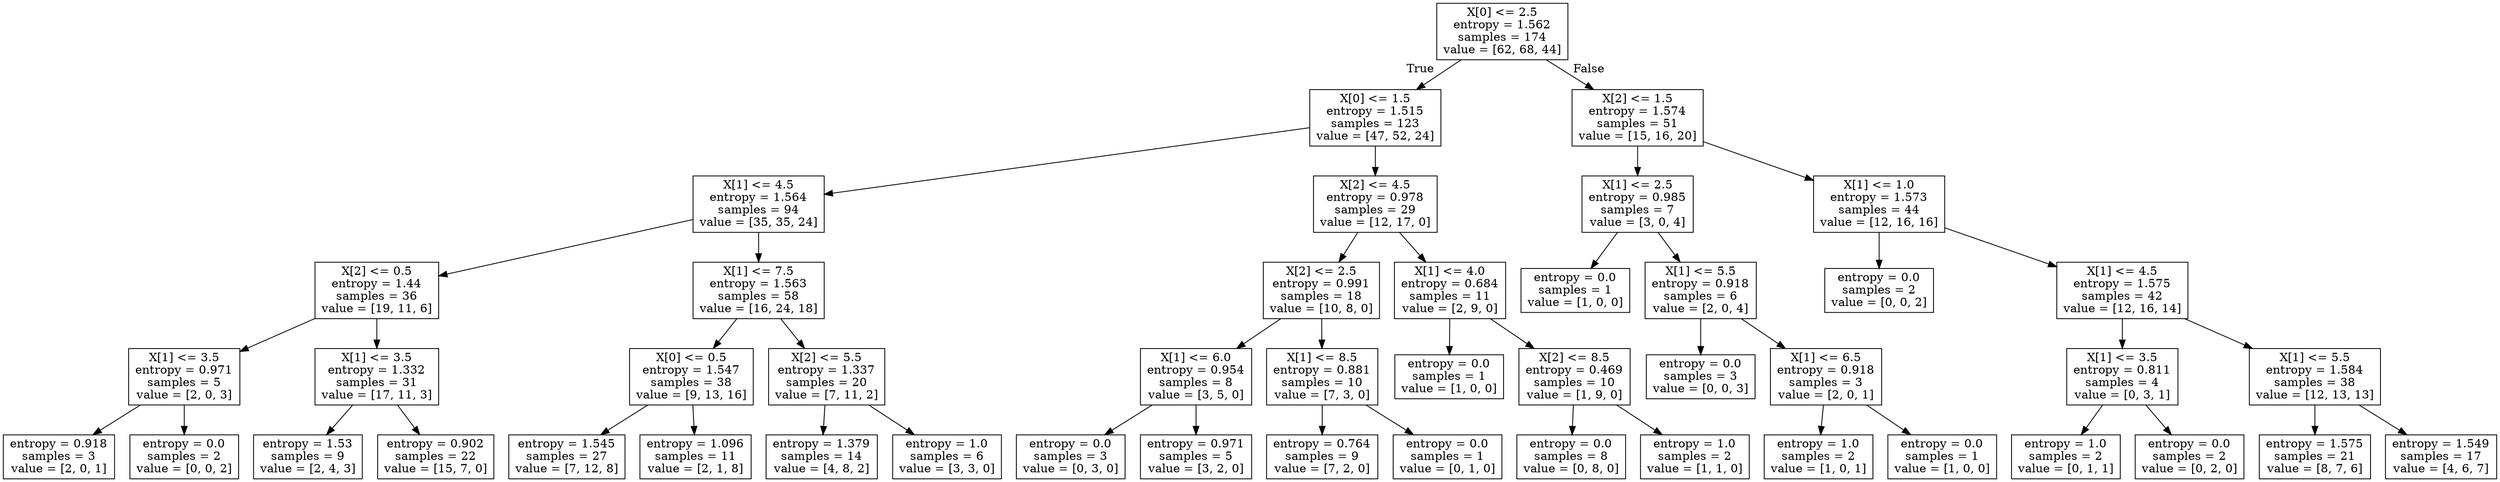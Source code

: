 digraph Tree {
node [shape=box] ;
0 [label="X[0] <= 2.5\nentropy = 1.562\nsamples = 174\nvalue = [62, 68, 44]"] ;
1 [label="X[0] <= 1.5\nentropy = 1.515\nsamples = 123\nvalue = [47, 52, 24]"] ;
0 -> 1 [labeldistance=2.5, labelangle=45, headlabel="True"] ;
2 [label="X[1] <= 4.5\nentropy = 1.564\nsamples = 94\nvalue = [35, 35, 24]"] ;
1 -> 2 ;
3 [label="X[2] <= 0.5\nentropy = 1.44\nsamples = 36\nvalue = [19, 11, 6]"] ;
2 -> 3 ;
4 [label="X[1] <= 3.5\nentropy = 0.971\nsamples = 5\nvalue = [2, 0, 3]"] ;
3 -> 4 ;
5 [label="entropy = 0.918\nsamples = 3\nvalue = [2, 0, 1]"] ;
4 -> 5 ;
6 [label="entropy = 0.0\nsamples = 2\nvalue = [0, 0, 2]"] ;
4 -> 6 ;
7 [label="X[1] <= 3.5\nentropy = 1.332\nsamples = 31\nvalue = [17, 11, 3]"] ;
3 -> 7 ;
8 [label="entropy = 1.53\nsamples = 9\nvalue = [2, 4, 3]"] ;
7 -> 8 ;
9 [label="entropy = 0.902\nsamples = 22\nvalue = [15, 7, 0]"] ;
7 -> 9 ;
10 [label="X[1] <= 7.5\nentropy = 1.563\nsamples = 58\nvalue = [16, 24, 18]"] ;
2 -> 10 ;
11 [label="X[0] <= 0.5\nentropy = 1.547\nsamples = 38\nvalue = [9, 13, 16]"] ;
10 -> 11 ;
12 [label="entropy = 1.545\nsamples = 27\nvalue = [7, 12, 8]"] ;
11 -> 12 ;
13 [label="entropy = 1.096\nsamples = 11\nvalue = [2, 1, 8]"] ;
11 -> 13 ;
14 [label="X[2] <= 5.5\nentropy = 1.337\nsamples = 20\nvalue = [7, 11, 2]"] ;
10 -> 14 ;
15 [label="entropy = 1.379\nsamples = 14\nvalue = [4, 8, 2]"] ;
14 -> 15 ;
16 [label="entropy = 1.0\nsamples = 6\nvalue = [3, 3, 0]"] ;
14 -> 16 ;
17 [label="X[2] <= 4.5\nentropy = 0.978\nsamples = 29\nvalue = [12, 17, 0]"] ;
1 -> 17 ;
18 [label="X[2] <= 2.5\nentropy = 0.991\nsamples = 18\nvalue = [10, 8, 0]"] ;
17 -> 18 ;
19 [label="X[1] <= 6.0\nentropy = 0.954\nsamples = 8\nvalue = [3, 5, 0]"] ;
18 -> 19 ;
20 [label="entropy = 0.0\nsamples = 3\nvalue = [0, 3, 0]"] ;
19 -> 20 ;
21 [label="entropy = 0.971\nsamples = 5\nvalue = [3, 2, 0]"] ;
19 -> 21 ;
22 [label="X[1] <= 8.5\nentropy = 0.881\nsamples = 10\nvalue = [7, 3, 0]"] ;
18 -> 22 ;
23 [label="entropy = 0.764\nsamples = 9\nvalue = [7, 2, 0]"] ;
22 -> 23 ;
24 [label="entropy = 0.0\nsamples = 1\nvalue = [0, 1, 0]"] ;
22 -> 24 ;
25 [label="X[1] <= 4.0\nentropy = 0.684\nsamples = 11\nvalue = [2, 9, 0]"] ;
17 -> 25 ;
26 [label="entropy = 0.0\nsamples = 1\nvalue = [1, 0, 0]"] ;
25 -> 26 ;
27 [label="X[2] <= 8.5\nentropy = 0.469\nsamples = 10\nvalue = [1, 9, 0]"] ;
25 -> 27 ;
28 [label="entropy = 0.0\nsamples = 8\nvalue = [0, 8, 0]"] ;
27 -> 28 ;
29 [label="entropy = 1.0\nsamples = 2\nvalue = [1, 1, 0]"] ;
27 -> 29 ;
30 [label="X[2] <= 1.5\nentropy = 1.574\nsamples = 51\nvalue = [15, 16, 20]"] ;
0 -> 30 [labeldistance=2.5, labelangle=-45, headlabel="False"] ;
31 [label="X[1] <= 2.5\nentropy = 0.985\nsamples = 7\nvalue = [3, 0, 4]"] ;
30 -> 31 ;
32 [label="entropy = 0.0\nsamples = 1\nvalue = [1, 0, 0]"] ;
31 -> 32 ;
33 [label="X[1] <= 5.5\nentropy = 0.918\nsamples = 6\nvalue = [2, 0, 4]"] ;
31 -> 33 ;
34 [label="entropy = 0.0\nsamples = 3\nvalue = [0, 0, 3]"] ;
33 -> 34 ;
35 [label="X[1] <= 6.5\nentropy = 0.918\nsamples = 3\nvalue = [2, 0, 1]"] ;
33 -> 35 ;
36 [label="entropy = 1.0\nsamples = 2\nvalue = [1, 0, 1]"] ;
35 -> 36 ;
37 [label="entropy = 0.0\nsamples = 1\nvalue = [1, 0, 0]"] ;
35 -> 37 ;
38 [label="X[1] <= 1.0\nentropy = 1.573\nsamples = 44\nvalue = [12, 16, 16]"] ;
30 -> 38 ;
39 [label="entropy = 0.0\nsamples = 2\nvalue = [0, 0, 2]"] ;
38 -> 39 ;
40 [label="X[1] <= 4.5\nentropy = 1.575\nsamples = 42\nvalue = [12, 16, 14]"] ;
38 -> 40 ;
41 [label="X[1] <= 3.5\nentropy = 0.811\nsamples = 4\nvalue = [0, 3, 1]"] ;
40 -> 41 ;
42 [label="entropy = 1.0\nsamples = 2\nvalue = [0, 1, 1]"] ;
41 -> 42 ;
43 [label="entropy = 0.0\nsamples = 2\nvalue = [0, 2, 0]"] ;
41 -> 43 ;
44 [label="X[1] <= 5.5\nentropy = 1.584\nsamples = 38\nvalue = [12, 13, 13]"] ;
40 -> 44 ;
45 [label="entropy = 1.575\nsamples = 21\nvalue = [8, 7, 6]"] ;
44 -> 45 ;
46 [label="entropy = 1.549\nsamples = 17\nvalue = [4, 6, 7]"] ;
44 -> 46 ;
}